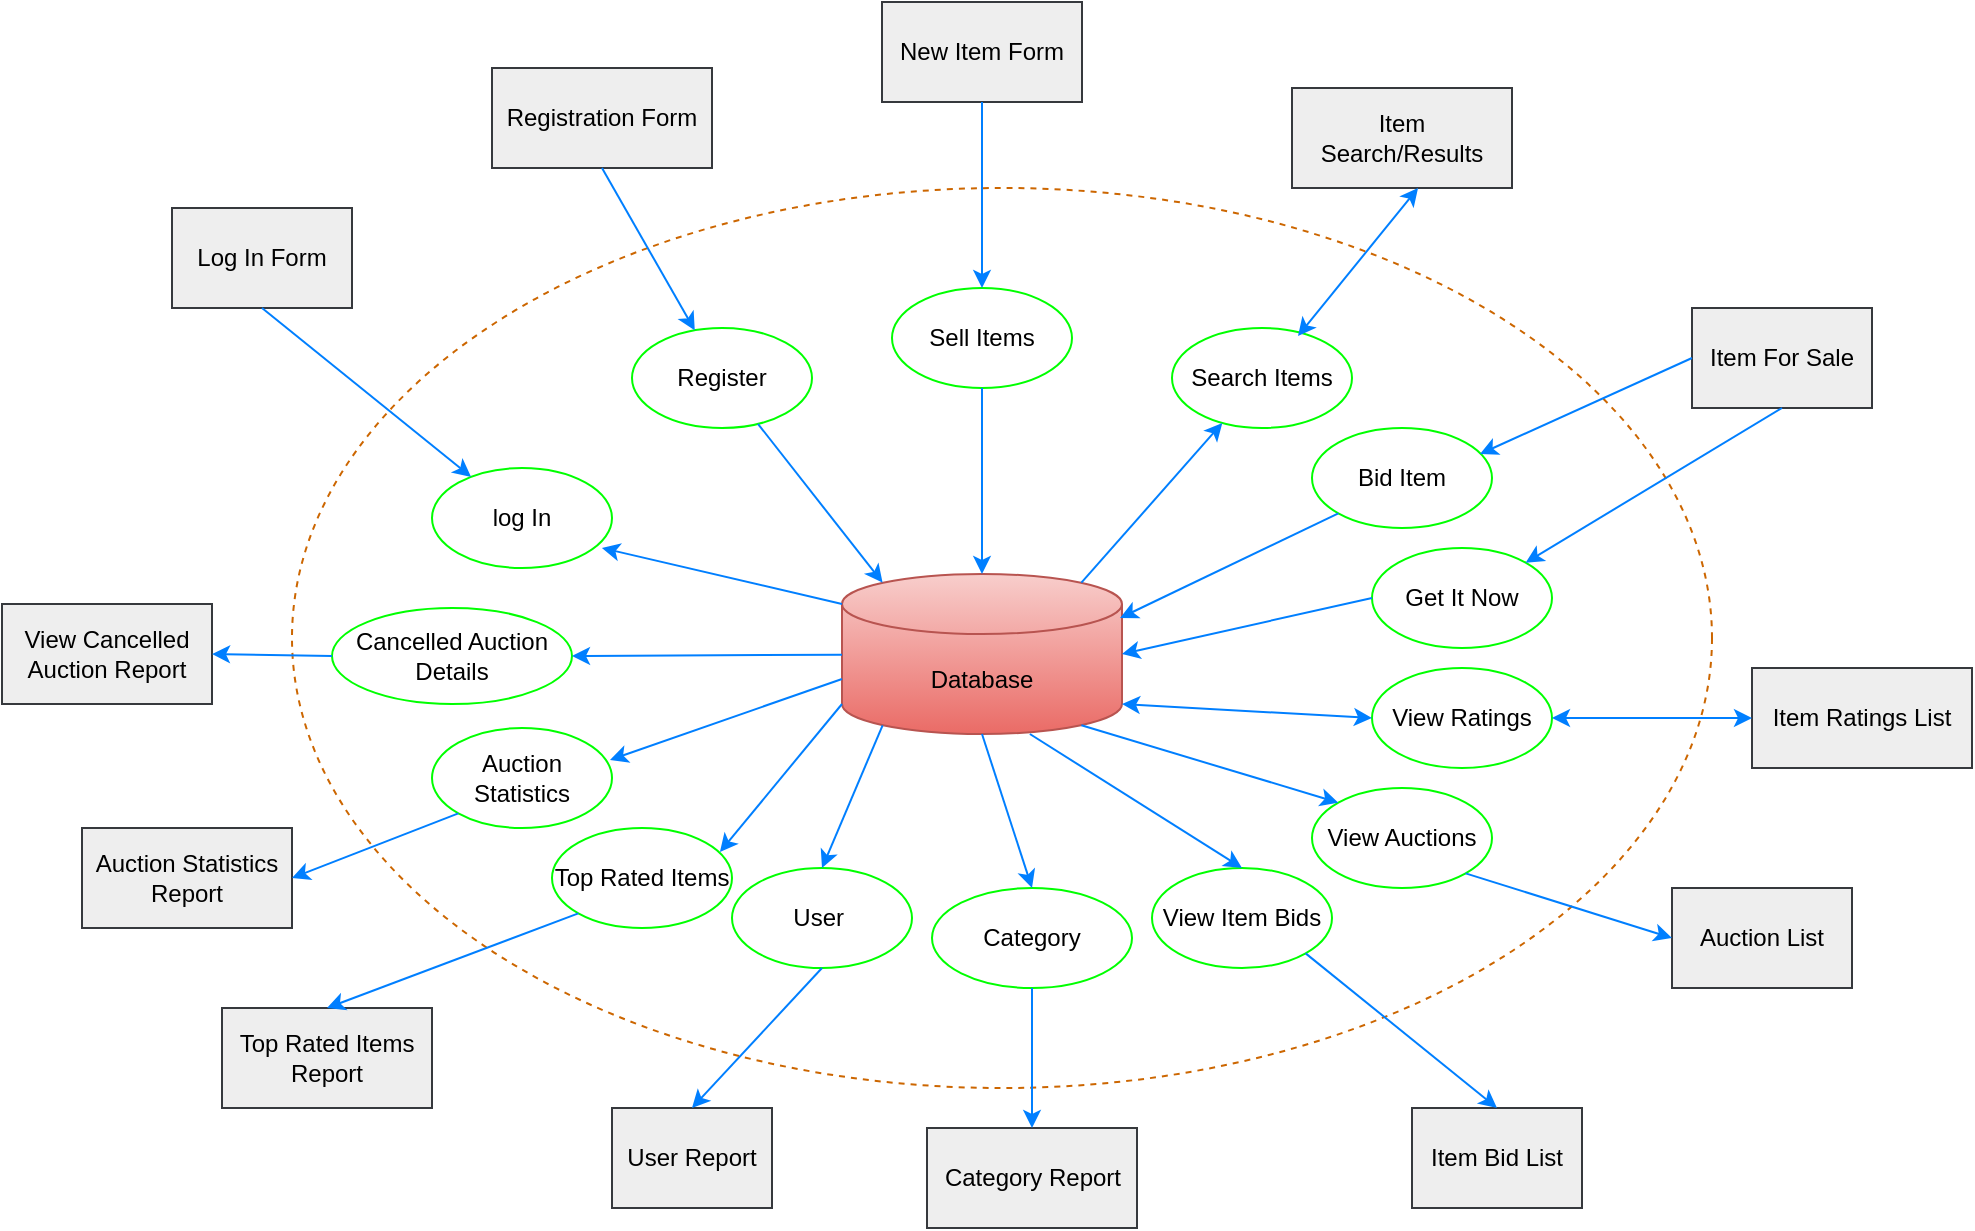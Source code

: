 <mxfile version="23.0.2" type="github">
  <diagram name="Page-1" id="ibN5uEJDEitdcNZKuq6F">
    <mxGraphModel dx="2074" dy="1187" grid="1" gridSize="10" guides="1" tooltips="1" connect="1" arrows="1" fold="1" page="1" pageScale="1" pageWidth="1100" pageHeight="850" background="#ffffff" math="0" shadow="0">
      <root>
        <mxCell id="0" />
        <mxCell id="1" parent="0" />
        <mxCell id="0LvWJx0RIJ58dRhAGcR3-28" value="" style="ellipse;whiteSpace=wrap;html=1;fillStyle=hatch;shadow=0;dashed=1;strokeColor=#CC6600;fillColor=none;backgroundOutline=0;" parent="1" vertex="1">
          <mxGeometry x="203" y="212" width="710" height="450" as="geometry" />
        </mxCell>
        <mxCell id="dUsebAUgYld1Ic8YeYVZ-1" value="Database" style="shape=cylinder3;whiteSpace=wrap;html=1;boundedLbl=1;backgroundOutline=1;size=15;fillColor=#f8cecc;strokeColor=#b85450;gradientColor=#ea6b66;" parent="1" vertex="1">
          <mxGeometry x="478" y="405" width="140" height="80" as="geometry" />
        </mxCell>
        <mxCell id="dUsebAUgYld1Ic8YeYVZ-2" value="log In" style="ellipse;whiteSpace=wrap;html=1;strokeColor=#00FF00;" parent="1" vertex="1">
          <mxGeometry x="273" y="352" width="90" height="50" as="geometry" />
        </mxCell>
        <mxCell id="dUsebAUgYld1Ic8YeYVZ-3" value="" style="endArrow=classic;html=1;rounded=0;entryX=0.944;entryY=0.8;entryDx=0;entryDy=0;entryPerimeter=0;exitX=0;exitY=0;exitDx=0;exitDy=15;exitPerimeter=0;curved=0;strokeColor=#007FFF;" parent="1" source="dUsebAUgYld1Ic8YeYVZ-1" target="dUsebAUgYld1Ic8YeYVZ-2" edge="1">
          <mxGeometry width="50" height="50" relative="1" as="geometry">
            <mxPoint x="523" y="595" as="sourcePoint" />
            <mxPoint x="433" y="395" as="targetPoint" />
          </mxGeometry>
        </mxCell>
        <mxCell id="0LvWJx0RIJ58dRhAGcR3-2" value="Register" style="ellipse;whiteSpace=wrap;html=1;strokeColor=#00FF00;" parent="1" vertex="1">
          <mxGeometry x="373" y="282" width="90" height="50" as="geometry" />
        </mxCell>
        <mxCell id="0LvWJx0RIJ58dRhAGcR3-3" value="Sell Items" style="ellipse;whiteSpace=wrap;html=1;strokeColor=#00FF00;" parent="1" vertex="1">
          <mxGeometry x="503" y="262" width="90" height="50" as="geometry" />
        </mxCell>
        <mxCell id="0LvWJx0RIJ58dRhAGcR3-4" value="Search Items" style="ellipse;whiteSpace=wrap;html=1;strokeColor=#00FF00;" parent="1" vertex="1">
          <mxGeometry x="643" y="282" width="90" height="50" as="geometry" />
        </mxCell>
        <mxCell id="0LvWJx0RIJ58dRhAGcR3-5" value="View Ratings" style="ellipse;whiteSpace=wrap;html=1;strokeColor=#00FF00;" parent="1" vertex="1">
          <mxGeometry x="743" y="452" width="90" height="50" as="geometry" />
        </mxCell>
        <mxCell id="0LvWJx0RIJ58dRhAGcR3-6" value="View Auctions" style="ellipse;whiteSpace=wrap;html=1;strokeColor=#00FF00;" parent="1" vertex="1">
          <mxGeometry x="713" y="512" width="90" height="50" as="geometry" />
        </mxCell>
        <mxCell id="0LvWJx0RIJ58dRhAGcR3-7" value="Category" style="ellipse;whiteSpace=wrap;html=1;strokeColor=#00FF00;" parent="1" vertex="1">
          <mxGeometry x="523" y="562" width="100" height="50" as="geometry" />
        </mxCell>
        <mxCell id="0LvWJx0RIJ58dRhAGcR3-8" value="User&amp;nbsp;" style="ellipse;whiteSpace=wrap;html=1;strokeColor=#00FF00;" parent="1" vertex="1">
          <mxGeometry x="423" y="552" width="90" height="50" as="geometry" />
        </mxCell>
        <mxCell id="0LvWJx0RIJ58dRhAGcR3-9" value="Top Rated Items" style="ellipse;whiteSpace=wrap;html=1;strokeColor=#00FF00;" parent="1" vertex="1">
          <mxGeometry x="333" y="532" width="90" height="50" as="geometry" />
        </mxCell>
        <mxCell id="0LvWJx0RIJ58dRhAGcR3-10" value="Cancelled Auction Details" style="ellipse;whiteSpace=wrap;html=1;strokeColor=#00FF00;" parent="1" vertex="1">
          <mxGeometry x="223" y="422" width="120" height="48" as="geometry" />
        </mxCell>
        <mxCell id="0LvWJx0RIJ58dRhAGcR3-12" value="" style="endArrow=classic;html=1;rounded=0;strokeColor=#007FFF;entryX=0.145;entryY=0;entryDx=0;entryDy=4.35;entryPerimeter=0;" parent="1" source="0LvWJx0RIJ58dRhAGcR3-2" target="dUsebAUgYld1Ic8YeYVZ-1" edge="1">
          <mxGeometry width="50" height="50" relative="1" as="geometry">
            <mxPoint x="494" y="319.96" as="sourcePoint" />
            <mxPoint x="533" y="405" as="targetPoint" />
            <Array as="points" />
          </mxGeometry>
        </mxCell>
        <mxCell id="0LvWJx0RIJ58dRhAGcR3-13" value="" style="endArrow=classic;html=1;rounded=0;exitX=0.5;exitY=1;exitDx=0;exitDy=0;curved=0;strokeColor=#007FFF;entryX=0.5;entryY=0;entryDx=0;entryDy=0;entryPerimeter=0;" parent="1" source="0LvWJx0RIJ58dRhAGcR3-3" target="dUsebAUgYld1Ic8YeYVZ-1" edge="1">
          <mxGeometry width="50" height="50" relative="1" as="geometry">
            <mxPoint x="713" y="420" as="sourcePoint" />
            <mxPoint x="588" y="403" as="targetPoint" />
          </mxGeometry>
        </mxCell>
        <mxCell id="0LvWJx0RIJ58dRhAGcR3-16" value="" style="endArrow=classic;html=1;rounded=0;exitX=0.855;exitY=1;exitDx=0;exitDy=-4.35;exitPerimeter=0;strokeColor=#007FFF;entryX=0;entryY=0;entryDx=0;entryDy=0;" parent="1" source="dUsebAUgYld1Ic8YeYVZ-1" target="0LvWJx0RIJ58dRhAGcR3-6" edge="1">
          <mxGeometry width="50" height="50" relative="1" as="geometry">
            <mxPoint x="593" y="485" as="sourcePoint" />
            <mxPoint x="631.229" y="561.861" as="targetPoint" />
            <Array as="points" />
          </mxGeometry>
        </mxCell>
        <mxCell id="0LvWJx0RIJ58dRhAGcR3-17" value="" style="endArrow=classic;html=1;rounded=0;exitX=0.5;exitY=1;exitDx=0;exitDy=0;exitPerimeter=0;strokeColor=#007FFF;entryX=0.5;entryY=0;entryDx=0;entryDy=0;" parent="1" source="dUsebAUgYld1Ic8YeYVZ-1" target="0LvWJx0RIJ58dRhAGcR3-7" edge="1">
          <mxGeometry width="50" height="50" relative="1" as="geometry">
            <mxPoint x="594" y="504.5" as="sourcePoint" />
            <mxPoint x="533" y="552" as="targetPoint" />
          </mxGeometry>
        </mxCell>
        <mxCell id="0LvWJx0RIJ58dRhAGcR3-18" value="" style="endArrow=classic;html=1;rounded=0;strokeColor=#007FFF;entryX=0.5;entryY=0;entryDx=0;entryDy=0;exitX=0.145;exitY=1;exitDx=0;exitDy=-4.35;exitPerimeter=0;" parent="1" source="dUsebAUgYld1Ic8YeYVZ-1" target="0LvWJx0RIJ58dRhAGcR3-8" edge="1">
          <mxGeometry width="50" height="50" relative="1" as="geometry">
            <mxPoint x="628" y="499" as="sourcePoint" />
            <mxPoint x="757" y="530" as="targetPoint" />
          </mxGeometry>
        </mxCell>
        <mxCell id="0LvWJx0RIJ58dRhAGcR3-20" value="" style="endArrow=classic;html=1;rounded=0;strokeColor=#007FFF;entryX=1;entryY=0.5;entryDx=0;entryDy=0;" parent="1" source="dUsebAUgYld1Ic8YeYVZ-1" target="0LvWJx0RIJ58dRhAGcR3-10" edge="1">
          <mxGeometry width="50" height="50" relative="1" as="geometry">
            <mxPoint x="520" y="493" as="sourcePoint" />
            <mxPoint x="451" y="558" as="targetPoint" />
          </mxGeometry>
        </mxCell>
        <mxCell id="0LvWJx0RIJ58dRhAGcR3-29" value="Log In Form" style="rounded=0;whiteSpace=wrap;html=1;fillColor=#eeeeee;strokeColor=#36393d;" parent="1" vertex="1">
          <mxGeometry x="143" y="222" width="90" height="50" as="geometry" />
        </mxCell>
        <mxCell id="0LvWJx0RIJ58dRhAGcR3-30" value="" style="endArrow=classic;html=1;rounded=0;exitX=0.5;exitY=1;exitDx=0;exitDy=0;strokeColor=#007FFF;" parent="1" source="0LvWJx0RIJ58dRhAGcR3-29" target="dUsebAUgYld1Ic8YeYVZ-2" edge="1">
          <mxGeometry width="50" height="50" relative="1" as="geometry">
            <mxPoint x="216" y="315" as="sourcePoint" />
            <mxPoint x="373" y="192" as="targetPoint" />
          </mxGeometry>
        </mxCell>
        <mxCell id="0LvWJx0RIJ58dRhAGcR3-32" value="Registration Form" style="rounded=0;whiteSpace=wrap;html=1;fillColor=#eeeeee;strokeColor=#36393d;" parent="1" vertex="1">
          <mxGeometry x="303" y="152" width="110" height="50" as="geometry" />
        </mxCell>
        <mxCell id="0LvWJx0RIJ58dRhAGcR3-33" value="" style="endArrow=classic;html=1;rounded=0;exitX=0.5;exitY=1;exitDx=0;exitDy=0;strokeColor=#007FFF;" parent="1" source="0LvWJx0RIJ58dRhAGcR3-32" target="0LvWJx0RIJ58dRhAGcR3-2" edge="1">
          <mxGeometry width="50" height="50" relative="1" as="geometry">
            <mxPoint x="456" y="262" as="sourcePoint" />
            <mxPoint x="548" y="265" as="targetPoint" />
          </mxGeometry>
        </mxCell>
        <mxCell id="0LvWJx0RIJ58dRhAGcR3-34" value="New Item Form" style="rounded=0;whiteSpace=wrap;html=1;fillColor=#eeeeee;strokeColor=#36393d;" parent="1" vertex="1">
          <mxGeometry x="498" y="119" width="100" height="50" as="geometry" />
        </mxCell>
        <mxCell id="0LvWJx0RIJ58dRhAGcR3-35" value="" style="endArrow=classic;html=1;rounded=0;exitX=0.5;exitY=1;exitDx=0;exitDy=0;strokeColor=#007FFF;entryX=0.5;entryY=0;entryDx=0;entryDy=0;" parent="1" source="0LvWJx0RIJ58dRhAGcR3-34" target="0LvWJx0RIJ58dRhAGcR3-3" edge="1">
          <mxGeometry width="50" height="50" relative="1" as="geometry">
            <mxPoint x="567" y="169" as="sourcePoint" />
            <mxPoint x="567" y="262" as="targetPoint" />
          </mxGeometry>
        </mxCell>
        <mxCell id="0LvWJx0RIJ58dRhAGcR3-36" value="Item Search/Results" style="rounded=0;whiteSpace=wrap;html=1;fillColor=#eeeeee;strokeColor=#36393d;" parent="1" vertex="1">
          <mxGeometry x="703" y="162" width="110" height="50" as="geometry" />
        </mxCell>
        <mxCell id="0LvWJx0RIJ58dRhAGcR3-38" value="Item For Sale" style="rounded=0;whiteSpace=wrap;html=1;fillColor=#eeeeee;strokeColor=#36393d;" parent="1" vertex="1">
          <mxGeometry x="903" y="272" width="90" height="50" as="geometry" />
        </mxCell>
        <mxCell id="0LvWJx0RIJ58dRhAGcR3-39" value="" style="endArrow=classic;html=1;rounded=0;exitX=0.855;exitY=0;exitDx=0;exitDy=4.35;exitPerimeter=0;curved=0;strokeColor=#007FFF;" parent="1" source="dUsebAUgYld1Ic8YeYVZ-1" target="0LvWJx0RIJ58dRhAGcR3-4" edge="1">
          <mxGeometry width="50" height="50" relative="1" as="geometry">
            <mxPoint x="753" y="432" as="sourcePoint" />
            <mxPoint x="643" y="342" as="targetPoint" />
          </mxGeometry>
        </mxCell>
        <mxCell id="0LvWJx0RIJ58dRhAGcR3-40" value="" style="endArrow=classic;startArrow=classic;html=1;rounded=0;entryX=0.573;entryY=1;entryDx=0;entryDy=0;entryPerimeter=0;exitX=0.7;exitY=0.08;exitDx=0;exitDy=0;exitPerimeter=0;strokeColor=#007FFF;" parent="1" source="0LvWJx0RIJ58dRhAGcR3-4" target="0LvWJx0RIJ58dRhAGcR3-36" edge="1">
          <mxGeometry width="50" height="50" relative="1" as="geometry">
            <mxPoint x="814" y="322" as="sourcePoint" />
            <mxPoint x="873" y="242" as="targetPoint" />
          </mxGeometry>
        </mxCell>
        <mxCell id="0LvWJx0RIJ58dRhAGcR3-41" value="Bid Item" style="ellipse;whiteSpace=wrap;html=1;strokeColor=#00FF00;" parent="1" vertex="1">
          <mxGeometry x="713" y="332" width="90" height="50" as="geometry" />
        </mxCell>
        <mxCell id="0LvWJx0RIJ58dRhAGcR3-45" value="" style="endArrow=classic;html=1;rounded=0;strokeColor=#007FFF;entryX=0.933;entryY=0.24;entryDx=0;entryDy=0;entryPerimeter=0;exitX=0;exitY=1;exitDx=0;exitDy=-15;exitPerimeter=0;" parent="1" source="dUsebAUgYld1Ic8YeYVZ-1" target="0LvWJx0RIJ58dRhAGcR3-9" edge="1">
          <mxGeometry width="50" height="50" relative="1" as="geometry">
            <mxPoint x="462" y="472" as="sourcePoint" />
            <mxPoint x="393" y="539" as="targetPoint" />
          </mxGeometry>
        </mxCell>
        <mxCell id="0LvWJx0RIJ58dRhAGcR3-46" value="" style="endArrow=classic;startArrow=classic;html=1;rounded=0;exitX=1;exitY=1;exitDx=0;exitDy=-15;exitPerimeter=0;entryX=0;entryY=0.5;entryDx=0;entryDy=0;strokeColor=#007FFF;" parent="1" source="dUsebAUgYld1Ic8YeYVZ-1" target="0LvWJx0RIJ58dRhAGcR3-5" edge="1">
          <mxGeometry width="50" height="50" relative="1" as="geometry">
            <mxPoint x="663" y="505" as="sourcePoint" />
            <mxPoint x="713" y="455" as="targetPoint" />
          </mxGeometry>
        </mxCell>
        <mxCell id="0LvWJx0RIJ58dRhAGcR3-47" value="Get It Now" style="ellipse;whiteSpace=wrap;html=1;strokeColor=#00FF00;" parent="1" vertex="1">
          <mxGeometry x="743" y="392" width="90" height="50" as="geometry" />
        </mxCell>
        <mxCell id="0LvWJx0RIJ58dRhAGcR3-49" value="" style="endArrow=classic;html=1;rounded=0;entryX=0.933;entryY=0.26;entryDx=0;entryDy=0;entryPerimeter=0;exitX=0;exitY=0.5;exitDx=0;exitDy=0;strokeColor=#007FFF;" parent="1" source="0LvWJx0RIJ58dRhAGcR3-38" target="0LvWJx0RIJ58dRhAGcR3-41" edge="1">
          <mxGeometry width="50" height="50" relative="1" as="geometry">
            <mxPoint x="913" y="392" as="sourcePoint" />
            <mxPoint x="963" y="342" as="targetPoint" />
          </mxGeometry>
        </mxCell>
        <mxCell id="0LvWJx0RIJ58dRhAGcR3-50" value="" style="endArrow=classic;html=1;rounded=0;entryX=0.993;entryY=0.275;entryDx=0;entryDy=0;entryPerimeter=0;exitX=0;exitY=1;exitDx=0;exitDy=0;strokeColor=#007FFF;" parent="1" source="0LvWJx0RIJ58dRhAGcR3-41" target="dUsebAUgYld1Ic8YeYVZ-1" edge="1">
          <mxGeometry width="50" height="50" relative="1" as="geometry">
            <mxPoint x="713" y="369" as="sourcePoint" />
            <mxPoint x="627" y="437" as="targetPoint" />
          </mxGeometry>
        </mxCell>
        <mxCell id="0LvWJx0RIJ58dRhAGcR3-51" value="" style="endArrow=classic;html=1;rounded=0;entryX=1;entryY=0.5;entryDx=0;entryDy=0;entryPerimeter=0;exitX=0;exitY=0.5;exitDx=0;exitDy=0;strokeColor=#007FFF;" parent="1" source="0LvWJx0RIJ58dRhAGcR3-47" target="dUsebAUgYld1Ic8YeYVZ-1" edge="1">
          <mxGeometry width="50" height="50" relative="1" as="geometry">
            <mxPoint x="743" y="419" as="sourcePoint" />
            <mxPoint x="634" y="471" as="targetPoint" />
          </mxGeometry>
        </mxCell>
        <mxCell id="0LvWJx0RIJ58dRhAGcR3-52" value="" style="endArrow=classic;html=1;rounded=0;entryX=1;entryY=0;entryDx=0;entryDy=0;exitX=0.5;exitY=1;exitDx=0;exitDy=0;strokeColor=#007FFF;" parent="1" source="0LvWJx0RIJ58dRhAGcR3-38" target="0LvWJx0RIJ58dRhAGcR3-47" edge="1">
          <mxGeometry width="50" height="50" relative="1" as="geometry">
            <mxPoint x="913" y="343" as="sourcePoint" />
            <mxPoint x="827" y="411" as="targetPoint" />
          </mxGeometry>
        </mxCell>
        <mxCell id="0LvWJx0RIJ58dRhAGcR3-53" value="Item Ratings List" style="rounded=0;whiteSpace=wrap;html=1;fillColor=#eeeeee;strokeColor=#36393d;" parent="1" vertex="1">
          <mxGeometry x="933" y="452" width="110" height="50" as="geometry" />
        </mxCell>
        <mxCell id="0LvWJx0RIJ58dRhAGcR3-54" value="" style="endArrow=classic;startArrow=classic;html=1;rounded=0;entryX=0;entryY=0.5;entryDx=0;entryDy=0;exitX=1;exitY=0.5;exitDx=0;exitDy=0;strokeColor=#007FFF;" parent="1" source="0LvWJx0RIJ58dRhAGcR3-5" target="0LvWJx0RIJ58dRhAGcR3-53" edge="1">
          <mxGeometry width="50" height="50" relative="1" as="geometry">
            <mxPoint x="813" y="572" as="sourcePoint" />
            <mxPoint x="863" y="522" as="targetPoint" />
          </mxGeometry>
        </mxCell>
        <mxCell id="0LvWJx0RIJ58dRhAGcR3-55" value="Auction List" style="rounded=0;whiteSpace=wrap;html=1;fillColor=#eeeeee;strokeColor=#36393d;" parent="1" vertex="1">
          <mxGeometry x="893" y="562" width="90" height="50" as="geometry" />
        </mxCell>
        <mxCell id="0LvWJx0RIJ58dRhAGcR3-56" value="" style="endArrow=classic;html=1;rounded=0;exitX=1;exitY=1;exitDx=0;exitDy=0;strokeColor=#007FFF;entryX=0;entryY=0.5;entryDx=0;entryDy=0;" parent="1" source="0LvWJx0RIJ58dRhAGcR3-6" target="0LvWJx0RIJ58dRhAGcR3-55" edge="1">
          <mxGeometry width="50" height="50" relative="1" as="geometry">
            <mxPoint x="690" y="612" as="sourcePoint" />
            <mxPoint x="733" y="692" as="targetPoint" />
            <Array as="points" />
          </mxGeometry>
        </mxCell>
        <mxCell id="0LvWJx0RIJ58dRhAGcR3-57" value="View Item Bids" style="ellipse;whiteSpace=wrap;html=1;strokeColor=#00FF00;" parent="1" vertex="1">
          <mxGeometry x="633" y="552" width="90" height="50" as="geometry" />
        </mxCell>
        <mxCell id="0LvWJx0RIJ58dRhAGcR3-58" value="Item Bid List" style="rounded=0;whiteSpace=wrap;html=1;fillColor=#eeeeee;strokeColor=#36393d;" parent="1" vertex="1">
          <mxGeometry x="763" y="672" width="85" height="50" as="geometry" />
        </mxCell>
        <mxCell id="0LvWJx0RIJ58dRhAGcR3-59" value="" style="endArrow=classic;html=1;rounded=0;exitX=1;exitY=1;exitDx=0;exitDy=0;strokeColor=#007FFF;entryX=0.5;entryY=0;entryDx=0;entryDy=0;" parent="1" source="0LvWJx0RIJ58dRhAGcR3-57" target="0LvWJx0RIJ58dRhAGcR3-58" edge="1">
          <mxGeometry width="50" height="50" relative="1" as="geometry">
            <mxPoint x="630" y="612" as="sourcePoint" />
            <mxPoint x="733" y="654" as="targetPoint" />
            <Array as="points" />
          </mxGeometry>
        </mxCell>
        <mxCell id="0LvWJx0RIJ58dRhAGcR3-60" value="" style="endArrow=classic;html=1;rounded=0;exitX=0.671;exitY=1;exitDx=0;exitDy=0;strokeColor=#007FFF;entryX=0.5;entryY=0;entryDx=0;entryDy=0;exitPerimeter=0;" parent="1" source="dUsebAUgYld1Ic8YeYVZ-1" target="0LvWJx0RIJ58dRhAGcR3-57" edge="1">
          <mxGeometry width="50" height="50" relative="1" as="geometry">
            <mxPoint x="555" y="498" as="sourcePoint" />
            <mxPoint x="673" y="555" as="targetPoint" />
            <Array as="points" />
          </mxGeometry>
        </mxCell>
        <mxCell id="0LvWJx0RIJ58dRhAGcR3-61" value="Category Report" style="rounded=0;whiteSpace=wrap;html=1;fillColor=#eeeeee;strokeColor=#36393d;" parent="1" vertex="1">
          <mxGeometry x="520.5" y="682" width="105" height="50" as="geometry" />
        </mxCell>
        <mxCell id="0LvWJx0RIJ58dRhAGcR3-62" value="" style="endArrow=classic;html=1;rounded=0;exitX=0.5;exitY=1;exitDx=0;exitDy=0;strokeColor=#007FFF;entryX=0.5;entryY=0;entryDx=0;entryDy=0;" parent="1" source="0LvWJx0RIJ58dRhAGcR3-7" target="0LvWJx0RIJ58dRhAGcR3-61" edge="1">
          <mxGeometry width="50" height="50" relative="1" as="geometry">
            <mxPoint x="508" y="612" as="sourcePoint" />
            <mxPoint x="473" y="682" as="targetPoint" />
          </mxGeometry>
        </mxCell>
        <mxCell id="0LvWJx0RIJ58dRhAGcR3-63" value="User Report" style="rounded=0;whiteSpace=wrap;html=1;fillColor=#eeeeee;strokeColor=#36393d;" parent="1" vertex="1">
          <mxGeometry x="363" y="672" width="80" height="50" as="geometry" />
        </mxCell>
        <mxCell id="0LvWJx0RIJ58dRhAGcR3-64" value="" style="endArrow=classic;html=1;rounded=0;exitX=0.5;exitY=1;exitDx=0;exitDy=0;strokeColor=#007FFF;entryX=0.5;entryY=0;entryDx=0;entryDy=0;" parent="1" source="0LvWJx0RIJ58dRhAGcR3-8" target="0LvWJx0RIJ58dRhAGcR3-63" edge="1">
          <mxGeometry width="50" height="50" relative="1" as="geometry">
            <mxPoint x="353" y="578.5" as="sourcePoint" />
            <mxPoint x="353" y="655.5" as="targetPoint" />
          </mxGeometry>
        </mxCell>
        <mxCell id="0LvWJx0RIJ58dRhAGcR3-65" value="Top Rated Items Report" style="rounded=0;whiteSpace=wrap;html=1;fillColor=#eeeeee;strokeColor=#36393d;" parent="1" vertex="1">
          <mxGeometry x="168" y="622" width="105" height="50" as="geometry" />
        </mxCell>
        <mxCell id="0LvWJx0RIJ58dRhAGcR3-66" value="" style="endArrow=classic;html=1;rounded=0;exitX=0;exitY=1;exitDx=0;exitDy=0;strokeColor=#007FFF;entryX=0.5;entryY=0;entryDx=0;entryDy=0;" parent="1" source="0LvWJx0RIJ58dRhAGcR3-9" target="0LvWJx0RIJ58dRhAGcR3-65" edge="1">
          <mxGeometry width="50" height="50" relative="1" as="geometry">
            <mxPoint x="293" y="522" as="sourcePoint" />
            <mxPoint x="241" y="582" as="targetPoint" />
          </mxGeometry>
        </mxCell>
        <mxCell id="0LvWJx0RIJ58dRhAGcR3-68" value="Auction Statistics" style="ellipse;whiteSpace=wrap;html=1;strokeColor=#00FF00;" parent="1" vertex="1">
          <mxGeometry x="273" y="482" width="90" height="50" as="geometry" />
        </mxCell>
        <mxCell id="0LvWJx0RIJ58dRhAGcR3-69" value="" style="endArrow=classic;html=1;rounded=0;strokeColor=#007FFF;entryX=0.989;entryY=0.32;entryDx=0;entryDy=0;entryPerimeter=0;exitX=0;exitY=0;exitDx=0;exitDy=52.5;exitPerimeter=0;" parent="1" source="dUsebAUgYld1Ic8YeYVZ-1" target="0LvWJx0RIJ58dRhAGcR3-68" edge="1">
          <mxGeometry width="50" height="50" relative="1" as="geometry">
            <mxPoint x="424" y="438" as="sourcePoint" />
            <mxPoint x="363" y="512" as="targetPoint" />
          </mxGeometry>
        </mxCell>
        <mxCell id="0LvWJx0RIJ58dRhAGcR3-70" value="Auction Statistics Report" style="rounded=0;whiteSpace=wrap;html=1;fillColor=#eeeeee;strokeColor=#36393d;" parent="1" vertex="1">
          <mxGeometry x="98" y="532" width="105" height="50" as="geometry" />
        </mxCell>
        <mxCell id="0LvWJx0RIJ58dRhAGcR3-71" value="" style="endArrow=classic;html=1;rounded=0;exitX=0;exitY=1;exitDx=0;exitDy=0;strokeColor=#007FFF;entryX=1;entryY=0.5;entryDx=0;entryDy=0;" parent="1" source="0LvWJx0RIJ58dRhAGcR3-68" target="0LvWJx0RIJ58dRhAGcR3-70" edge="1">
          <mxGeometry width="50" height="50" relative="1" as="geometry">
            <mxPoint x="288" y="533.5" as="sourcePoint" />
            <mxPoint x="163" y="580.5" as="targetPoint" />
          </mxGeometry>
        </mxCell>
        <mxCell id="0LvWJx0RIJ58dRhAGcR3-72" value="View Cancelled Auction Report" style="rounded=0;whiteSpace=wrap;html=1;fillColor=#eeeeee;strokeColor=#36393d;" parent="1" vertex="1">
          <mxGeometry x="58" y="420" width="105" height="50" as="geometry" />
        </mxCell>
        <mxCell id="0LvWJx0RIJ58dRhAGcR3-73" value="" style="endArrow=classic;html=1;rounded=0;exitX=0;exitY=0.5;exitDx=0;exitDy=0;strokeColor=#007FFF;entryX=1;entryY=0.5;entryDx=0;entryDy=0;" parent="1" source="0LvWJx0RIJ58dRhAGcR3-10" target="0LvWJx0RIJ58dRhAGcR3-72" edge="1">
          <mxGeometry width="50" height="50" relative="1" as="geometry">
            <mxPoint x="243" y="420" as="sourcePoint" />
            <mxPoint x="120" y="475.5" as="targetPoint" />
          </mxGeometry>
        </mxCell>
      </root>
    </mxGraphModel>
  </diagram>
</mxfile>
